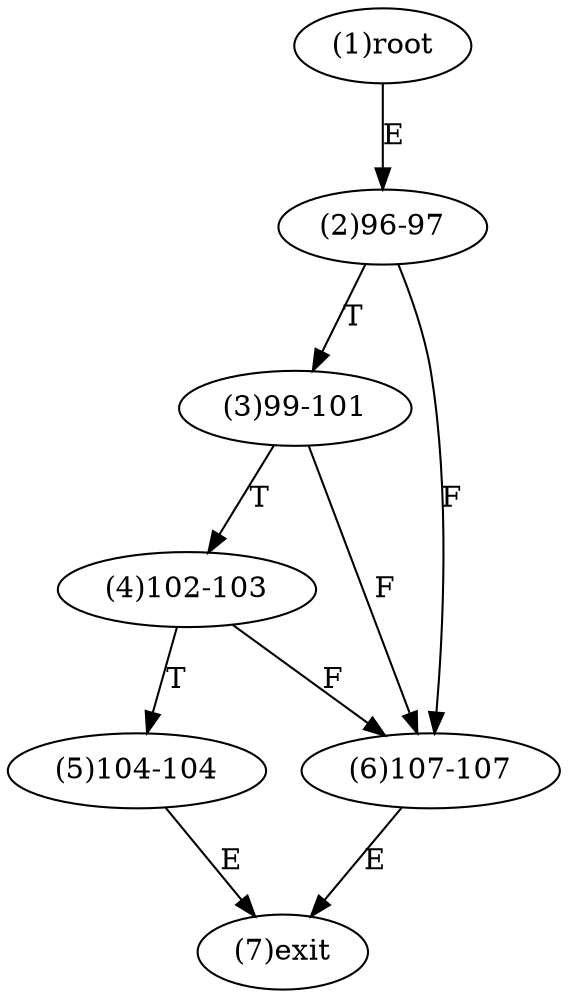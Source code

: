digraph "" { 
1[ label="(1)root"];
2[ label="(2)96-97"];
3[ label="(3)99-101"];
4[ label="(4)102-103"];
5[ label="(5)104-104"];
6[ label="(6)107-107"];
7[ label="(7)exit"];
1->2[ label="E"];
2->6[ label="F"];
2->3[ label="T"];
3->6[ label="F"];
3->4[ label="T"];
4->6[ label="F"];
4->5[ label="T"];
5->7[ label="E"];
6->7[ label="E"];
}